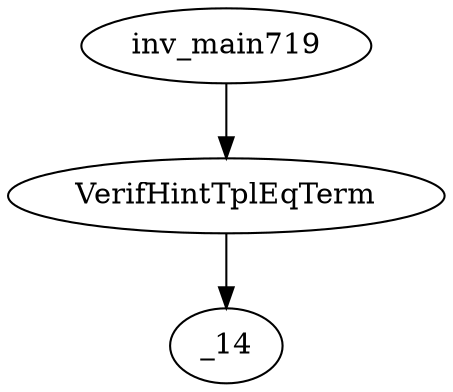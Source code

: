 digraph dag {
0 [label="inv_main719"];
1 [label="VerifHintTplEqTerm"];
2 [label="_14"];
0->1
1 -> 2
}
